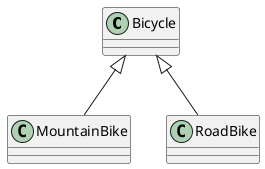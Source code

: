 'Bicycle is now an abstract class with common behavior
'Subclasses are specializations
@startuml
Bicycle <|-- MountainBike
Bicycle <|-- RoadBike
@enduml